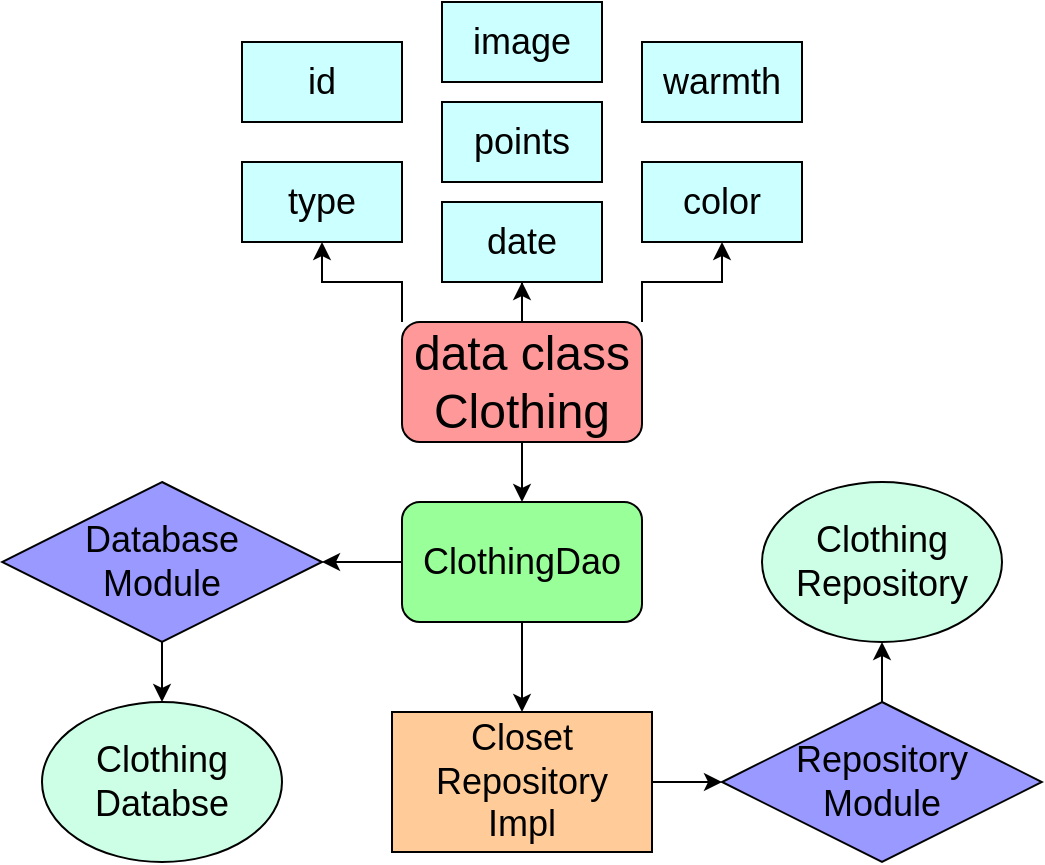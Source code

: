 <mxfile version="21.5.1" type="device">
  <diagram name="第 1 页" id="7XwQ30b4pdLm3jy8oNzv">
    <mxGraphModel dx="606" dy="809" grid="1" gridSize="10" guides="1" tooltips="1" connect="1" arrows="1" fold="1" page="1" pageScale="1" pageWidth="827" pageHeight="1169" math="0" shadow="0">
      <root>
        <mxCell id="0" />
        <mxCell id="1" parent="0" />
        <mxCell id="RoJu_72wNPQ0F5AxCqPJ-10" style="edgeStyle=orthogonalEdgeStyle;rounded=0;orthogonalLoop=1;jettySize=auto;html=1;exitX=0.5;exitY=0;exitDx=0;exitDy=0;" parent="1" source="RoJu_72wNPQ0F5AxCqPJ-1" target="RoJu_72wNPQ0F5AxCqPJ-6" edge="1">
          <mxGeometry relative="1" as="geometry" />
        </mxCell>
        <mxCell id="RoJu_72wNPQ0F5AxCqPJ-11" style="edgeStyle=orthogonalEdgeStyle;rounded=0;orthogonalLoop=1;jettySize=auto;html=1;exitX=0;exitY=0;exitDx=0;exitDy=0;entryX=0.5;entryY=1;entryDx=0;entryDy=0;" parent="1" source="RoJu_72wNPQ0F5AxCqPJ-1" target="RoJu_72wNPQ0F5AxCqPJ-5" edge="1">
          <mxGeometry relative="1" as="geometry" />
        </mxCell>
        <mxCell id="RoJu_72wNPQ0F5AxCqPJ-12" style="edgeStyle=orthogonalEdgeStyle;rounded=0;orthogonalLoop=1;jettySize=auto;html=1;exitX=1;exitY=0;exitDx=0;exitDy=0;entryX=0.5;entryY=1;entryDx=0;entryDy=0;" parent="1" source="RoJu_72wNPQ0F5AxCqPJ-1" target="RoJu_72wNPQ0F5AxCqPJ-7" edge="1">
          <mxGeometry relative="1" as="geometry" />
        </mxCell>
        <mxCell id="RoJu_72wNPQ0F5AxCqPJ-20" value="" style="edgeStyle=orthogonalEdgeStyle;rounded=0;orthogonalLoop=1;jettySize=auto;html=1;entryX=0.5;entryY=0;entryDx=0;entryDy=0;" parent="1" source="RoJu_72wNPQ0F5AxCqPJ-1" target="RoJu_72wNPQ0F5AxCqPJ-13" edge="1">
          <mxGeometry relative="1" as="geometry" />
        </mxCell>
        <mxCell id="RoJu_72wNPQ0F5AxCqPJ-1" value="&lt;font style=&quot;font-size: 24px;&quot;&gt;data class&lt;br&gt;Clothing&lt;/font&gt;" style="rounded=1;whiteSpace=wrap;html=1;fillColor=#FF9999;" parent="1" vertex="1">
          <mxGeometry x="320" y="300" width="120" height="60" as="geometry" />
        </mxCell>
        <mxCell id="RoJu_72wNPQ0F5AxCqPJ-2" value="&lt;font style=&quot;font-size: 18px;&quot;&gt;id&lt;/font&gt;" style="rounded=0;whiteSpace=wrap;html=1;fillColor=#CCFFFF;" parent="1" vertex="1">
          <mxGeometry x="240" y="160" width="80" height="40" as="geometry" />
        </mxCell>
        <mxCell id="RoJu_72wNPQ0F5AxCqPJ-3" value="&lt;span style=&quot;font-size: 18px;&quot;&gt;image&lt;/span&gt;" style="rounded=0;whiteSpace=wrap;html=1;fillColor=#CCFFFF;" parent="1" vertex="1">
          <mxGeometry x="340" y="140" width="80" height="40" as="geometry" />
        </mxCell>
        <mxCell id="RoJu_72wNPQ0F5AxCqPJ-4" value="&lt;font style=&quot;font-size: 18px;&quot;&gt;warmth&lt;/font&gt;" style="rounded=0;whiteSpace=wrap;html=1;fillColor=#CCFFFF;" parent="1" vertex="1">
          <mxGeometry x="440" y="160" width="80" height="40" as="geometry" />
        </mxCell>
        <mxCell id="RoJu_72wNPQ0F5AxCqPJ-5" value="&lt;font style=&quot;font-size: 18px;&quot;&gt;type&lt;/font&gt;" style="rounded=0;whiteSpace=wrap;html=1;fillColor=#CCFFFF;" parent="1" vertex="1">
          <mxGeometry x="240" y="220" width="80" height="40" as="geometry" />
        </mxCell>
        <mxCell id="RoJu_72wNPQ0F5AxCqPJ-6" value="&lt;font style=&quot;font-size: 18px;&quot;&gt;date&lt;/font&gt;" style="rounded=0;whiteSpace=wrap;html=1;fillColor=#CCFFFF;" parent="1" vertex="1">
          <mxGeometry x="340" y="240" width="80" height="40" as="geometry" />
        </mxCell>
        <mxCell id="RoJu_72wNPQ0F5AxCqPJ-7" value="&lt;font style=&quot;font-size: 18px;&quot;&gt;color&lt;/font&gt;" style="rounded=0;whiteSpace=wrap;html=1;fillColor=#CCFFFF;" parent="1" vertex="1">
          <mxGeometry x="440" y="220" width="80" height="40" as="geometry" />
        </mxCell>
        <mxCell id="RoJu_72wNPQ0F5AxCqPJ-8" value="&lt;font style=&quot;font-size: 18px;&quot;&gt;points&lt;/font&gt;" style="rounded=0;whiteSpace=wrap;html=1;fillColor=#CCFFFF;" parent="1" vertex="1">
          <mxGeometry x="340" y="190" width="80" height="40" as="geometry" />
        </mxCell>
        <mxCell id="RoJu_72wNPQ0F5AxCqPJ-21" style="edgeStyle=orthogonalEdgeStyle;rounded=0;orthogonalLoop=1;jettySize=auto;html=1;exitX=0;exitY=0.5;exitDx=0;exitDy=0;entryX=1;entryY=0.5;entryDx=0;entryDy=0;" parent="1" source="RoJu_72wNPQ0F5AxCqPJ-13" target="RoJu_72wNPQ0F5AxCqPJ-14" edge="1">
          <mxGeometry relative="1" as="geometry" />
        </mxCell>
        <mxCell id="RoJu_72wNPQ0F5AxCqPJ-24" style="edgeStyle=orthogonalEdgeStyle;rounded=0;orthogonalLoop=1;jettySize=auto;html=1;entryX=0.5;entryY=0;entryDx=0;entryDy=0;" parent="1" source="RoJu_72wNPQ0F5AxCqPJ-13" target="RoJu_72wNPQ0F5AxCqPJ-15" edge="1">
          <mxGeometry relative="1" as="geometry" />
        </mxCell>
        <mxCell id="RoJu_72wNPQ0F5AxCqPJ-13" value="&lt;font style=&quot;font-size: 18px;&quot;&gt;ClothingDao&lt;/font&gt;" style="rounded=1;whiteSpace=wrap;html=1;fillColor=#99FF99;" parent="1" vertex="1">
          <mxGeometry x="320" y="390" width="120" height="60" as="geometry" />
        </mxCell>
        <mxCell id="RoJu_72wNPQ0F5AxCqPJ-22" style="edgeStyle=orthogonalEdgeStyle;rounded=0;orthogonalLoop=1;jettySize=auto;html=1;exitX=0.5;exitY=1;exitDx=0;exitDy=0;entryX=0.5;entryY=0;entryDx=0;entryDy=0;" parent="1" source="RoJu_72wNPQ0F5AxCqPJ-14" target="RoJu_72wNPQ0F5AxCqPJ-18" edge="1">
          <mxGeometry relative="1" as="geometry" />
        </mxCell>
        <mxCell id="RoJu_72wNPQ0F5AxCqPJ-14" value="&lt;font style=&quot;font-size: 18px;&quot;&gt;Database&lt;br&gt;Module&lt;/font&gt;" style="rhombus;whiteSpace=wrap;html=1;fillColor=#9999FF;" parent="1" vertex="1">
          <mxGeometry x="120" y="380" width="160" height="80" as="geometry" />
        </mxCell>
        <mxCell id="RoJu_72wNPQ0F5AxCqPJ-25" style="edgeStyle=orthogonalEdgeStyle;rounded=0;orthogonalLoop=1;jettySize=auto;html=1;exitX=1;exitY=0.5;exitDx=0;exitDy=0;entryX=0;entryY=0.5;entryDx=0;entryDy=0;" parent="1" source="RoJu_72wNPQ0F5AxCqPJ-15" target="RoJu_72wNPQ0F5AxCqPJ-16" edge="1">
          <mxGeometry relative="1" as="geometry" />
        </mxCell>
        <mxCell id="RoJu_72wNPQ0F5AxCqPJ-15" value="&lt;font style=&quot;font-size: 18px;&quot;&gt;Closet&lt;br&gt;Repository&lt;br&gt;Impl&lt;/font&gt;" style="rounded=0;whiteSpace=wrap;html=1;fillColor=#FFCC99;" parent="1" vertex="1">
          <mxGeometry x="315" y="495" width="130" height="70" as="geometry" />
        </mxCell>
        <mxCell id="RoJu_72wNPQ0F5AxCqPJ-26" style="edgeStyle=orthogonalEdgeStyle;rounded=0;orthogonalLoop=1;jettySize=auto;html=1;entryX=0.5;entryY=1;entryDx=0;entryDy=0;" parent="1" source="RoJu_72wNPQ0F5AxCqPJ-16" target="RoJu_72wNPQ0F5AxCqPJ-23" edge="1">
          <mxGeometry relative="1" as="geometry" />
        </mxCell>
        <mxCell id="RoJu_72wNPQ0F5AxCqPJ-16" value="&lt;font style=&quot;font-size: 18px;&quot;&gt;Repository&lt;br&gt;Module&lt;/font&gt;" style="rhombus;whiteSpace=wrap;html=1;fillColor=#9999FF;" parent="1" vertex="1">
          <mxGeometry x="480" y="490" width="160" height="80" as="geometry" />
        </mxCell>
        <mxCell id="RoJu_72wNPQ0F5AxCqPJ-18" value="&lt;font style=&quot;font-size: 18px;&quot;&gt;Clothing&lt;br&gt;Databse&lt;/font&gt;" style="ellipse;whiteSpace=wrap;html=1;fillColor=#CCFFE6;" parent="1" vertex="1">
          <mxGeometry x="140" y="490" width="120" height="80" as="geometry" />
        </mxCell>
        <mxCell id="RoJu_72wNPQ0F5AxCqPJ-23" value="&lt;font style=&quot;font-size: 18px;&quot;&gt;Clothing&lt;br&gt;Repository&lt;/font&gt;" style="ellipse;whiteSpace=wrap;html=1;fillColor=#CCFFE6;" parent="1" vertex="1">
          <mxGeometry x="500" y="380" width="120" height="80" as="geometry" />
        </mxCell>
      </root>
    </mxGraphModel>
  </diagram>
</mxfile>
